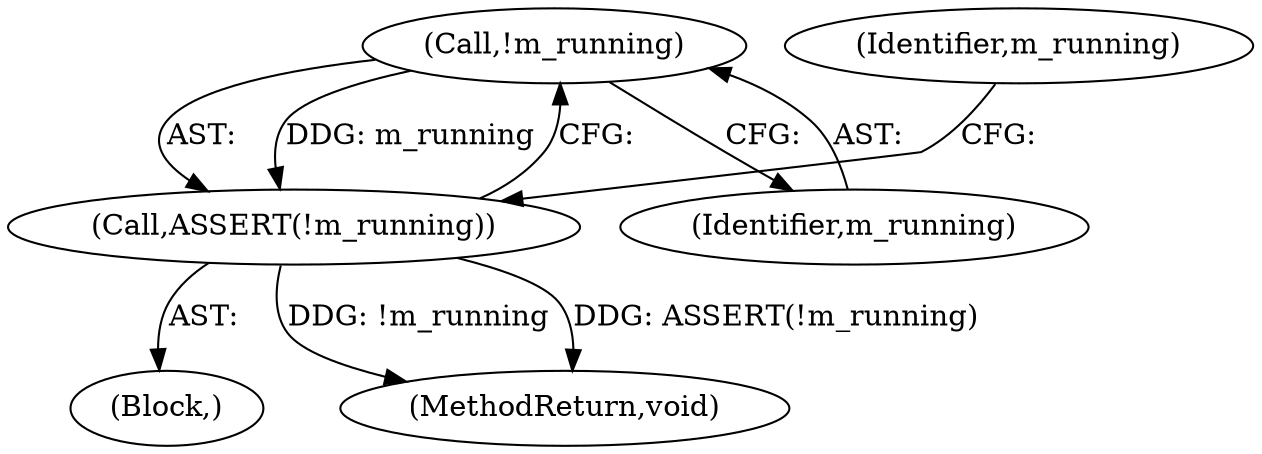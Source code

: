 digraph "1_Chrome_88c4913f11967abfd08a8b22b4423710322ac49b_5@del" {
"1000105" [label="(Call,!m_running)"];
"1000104" [label="(Call,ASSERT(!m_running))"];
"1000104" [label="(Call,ASSERT(!m_running))"];
"1000106" [label="(Identifier,m_running)"];
"1000101" [label="(Block,)"];
"1000141" [label="(MethodReturn,void)"];
"1000105" [label="(Call,!m_running)"];
"1000108" [label="(Identifier,m_running)"];
"1000105" -> "1000104"  [label="AST: "];
"1000105" -> "1000106"  [label="CFG: "];
"1000106" -> "1000105"  [label="AST: "];
"1000104" -> "1000105"  [label="CFG: "];
"1000105" -> "1000104"  [label="DDG: m_running"];
"1000104" -> "1000101"  [label="AST: "];
"1000108" -> "1000104"  [label="CFG: "];
"1000104" -> "1000141"  [label="DDG: ASSERT(!m_running)"];
"1000104" -> "1000141"  [label="DDG: !m_running"];
}
